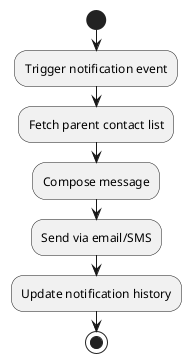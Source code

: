 @startuml
start
:Trigger notification event;
:Fetch parent contact list;
:Compose message;
:Send via email/SMS;
:Update notification history;

stop
@enduml
